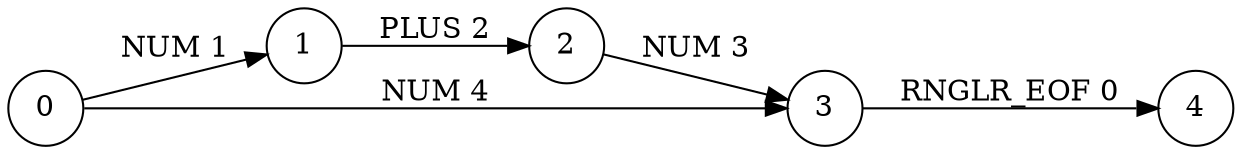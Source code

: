 digraph g
{
rankdir=LR
node [shape=circle]
0 -> 1 [label="NUM 1"]
1 -> 2 [label="PLUS 2"]
2 -> 3 [label="NUM 3"]
0 -> 3 [label="NUM 4"]
3 -> 4 [label="RNGLR_EOF 0"]
}
